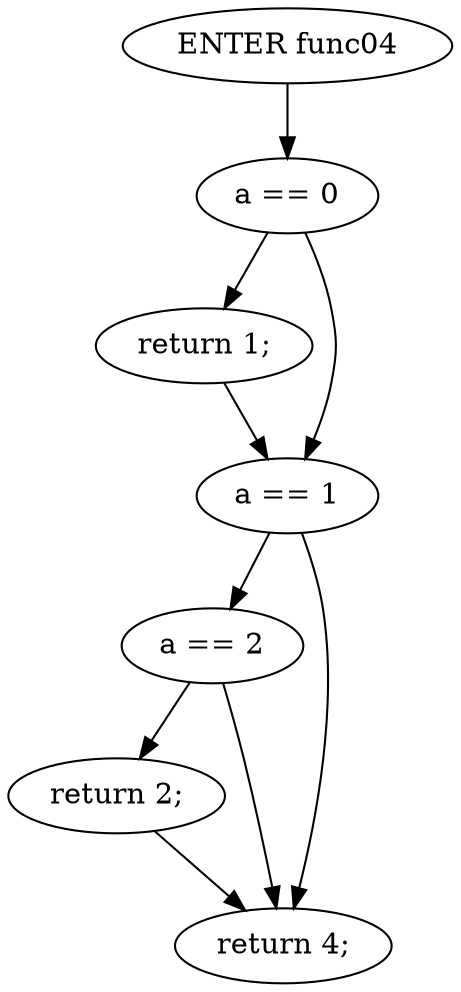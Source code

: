 digraph G {
  0 [ label="ENTER func04" ];
  2 [ label="a == 0" ];
  3 [ label="return 1;" ];
  4 [ label="a == 1" ];
  5 [ label="a == 2" ];
  6 [ label="return 2;" ];
  7 [ label="return 4;" ];
  0 -> 2 [ ];
  2 -> 3 [ ];
  3 -> 4 [ ];
  2 -> 4 [ ];
  4 -> 5 [ ];
  5 -> 6 [ ];
  6 -> 7 [ ];
  5 -> 7 [ ];
  4 -> 7 [ ];
}
